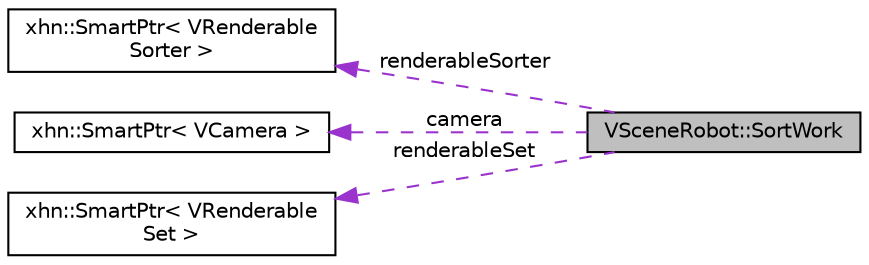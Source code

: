 digraph "VSceneRobot::SortWork"
{
  edge [fontname="Helvetica",fontsize="10",labelfontname="Helvetica",labelfontsize="10"];
  node [fontname="Helvetica",fontsize="10",shape=record];
  rankdir="LR";
  Node1 [label="VSceneRobot::SortWork",height=0.2,width=0.4,color="black", fillcolor="grey75", style="filled", fontcolor="black"];
  Node2 -> Node1 [dir="back",color="darkorchid3",fontsize="10",style="dashed",label=" renderableSorter" ,fontname="Helvetica"];
  Node2 [label="xhn::SmartPtr\< VRenderable\lSorter \>",height=0.2,width=0.4,color="black", fillcolor="white", style="filled",URL="$classxhn_1_1_smart_ptr.html"];
  Node3 -> Node1 [dir="back",color="darkorchid3",fontsize="10",style="dashed",label=" camera" ,fontname="Helvetica"];
  Node3 [label="xhn::SmartPtr\< VCamera \>",height=0.2,width=0.4,color="black", fillcolor="white", style="filled",URL="$classxhn_1_1_smart_ptr.html"];
  Node4 -> Node1 [dir="back",color="darkorchid3",fontsize="10",style="dashed",label=" renderableSet" ,fontname="Helvetica"];
  Node4 [label="xhn::SmartPtr\< VRenderable\lSet \>",height=0.2,width=0.4,color="black", fillcolor="white", style="filled",URL="$classxhn_1_1_smart_ptr.html"];
}
